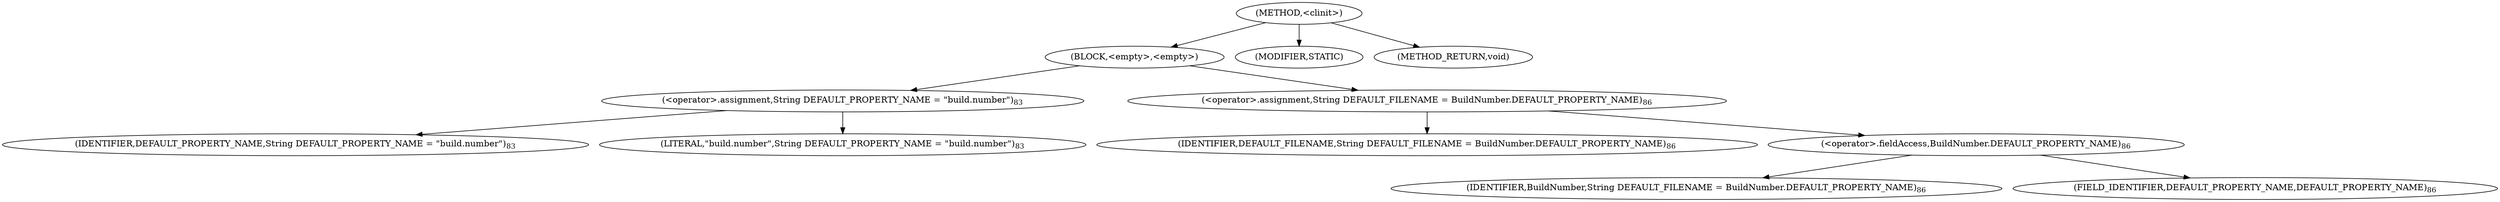 digraph "&lt;clinit&gt;" {  
"349" [label = <(METHOD,&lt;clinit&gt;)> ]
"350" [label = <(BLOCK,&lt;empty&gt;,&lt;empty&gt;)> ]
"351" [label = <(&lt;operator&gt;.assignment,String DEFAULT_PROPERTY_NAME = &quot;build.number&quot;)<SUB>83</SUB>> ]
"352" [label = <(IDENTIFIER,DEFAULT_PROPERTY_NAME,String DEFAULT_PROPERTY_NAME = &quot;build.number&quot;)<SUB>83</SUB>> ]
"353" [label = <(LITERAL,&quot;build.number&quot;,String DEFAULT_PROPERTY_NAME = &quot;build.number&quot;)<SUB>83</SUB>> ]
"354" [label = <(&lt;operator&gt;.assignment,String DEFAULT_FILENAME = BuildNumber.DEFAULT_PROPERTY_NAME)<SUB>86</SUB>> ]
"355" [label = <(IDENTIFIER,DEFAULT_FILENAME,String DEFAULT_FILENAME = BuildNumber.DEFAULT_PROPERTY_NAME)<SUB>86</SUB>> ]
"356" [label = <(&lt;operator&gt;.fieldAccess,BuildNumber.DEFAULT_PROPERTY_NAME)<SUB>86</SUB>> ]
"357" [label = <(IDENTIFIER,BuildNumber,String DEFAULT_FILENAME = BuildNumber.DEFAULT_PROPERTY_NAME)<SUB>86</SUB>> ]
"358" [label = <(FIELD_IDENTIFIER,DEFAULT_PROPERTY_NAME,DEFAULT_PROPERTY_NAME)<SUB>86</SUB>> ]
"359" [label = <(MODIFIER,STATIC)> ]
"360" [label = <(METHOD_RETURN,void)> ]
  "349" -> "350" 
  "349" -> "359" 
  "349" -> "360" 
  "350" -> "351" 
  "350" -> "354" 
  "351" -> "352" 
  "351" -> "353" 
  "354" -> "355" 
  "354" -> "356" 
  "356" -> "357" 
  "356" -> "358" 
}

